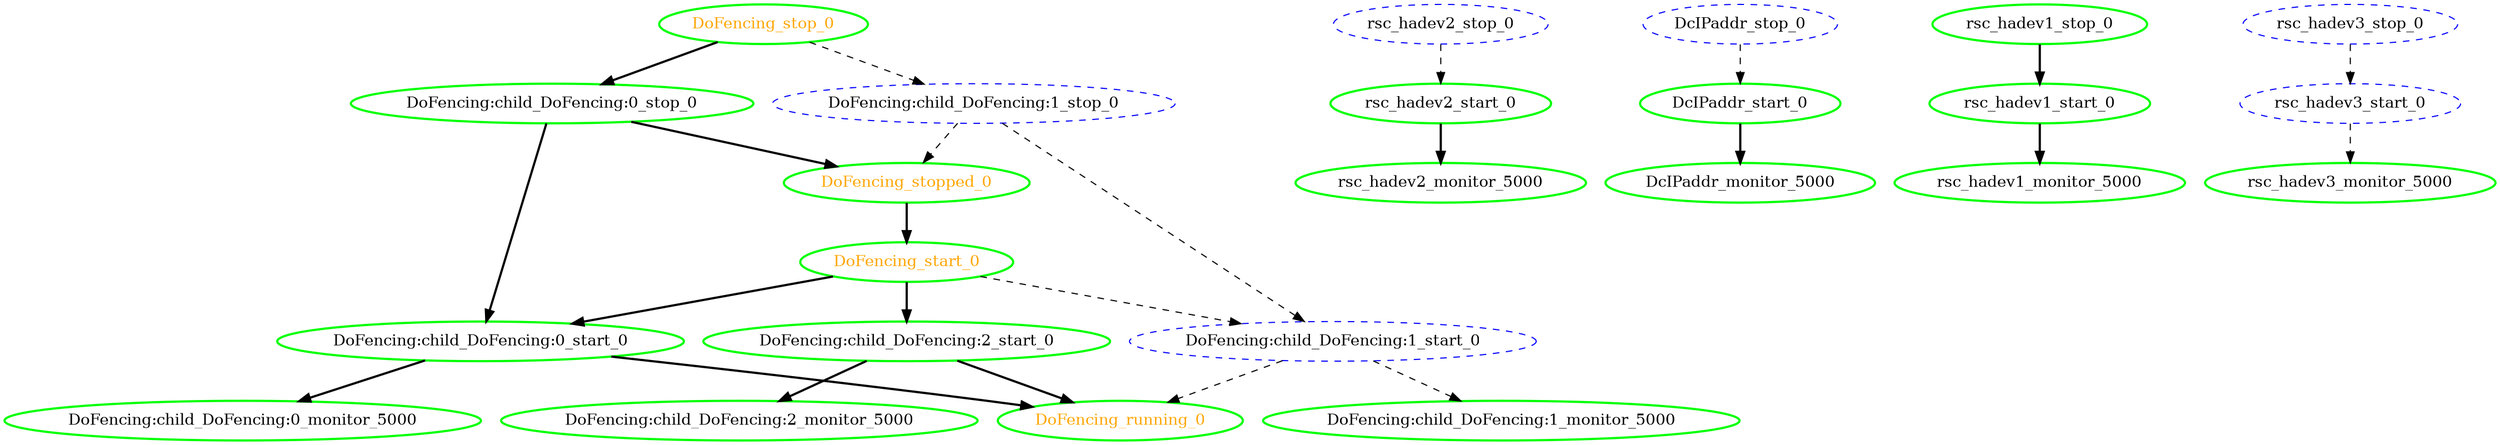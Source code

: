 digraph "g" {
	size = "30,30"
"DoFencing:child_DoFencing:0_monitor_5000" [ tooltip="hadev1" style=bold color="green" fontcolor="black" ]
"rsc_hadev2_start_0" [ tooltip="hadev2" style=bold color="green" fontcolor="black" ]
"DcIPaddr_start_0" [ tooltip="hadev2" style=bold color="green" fontcolor="black" ]
"rsc_hadev1_monitor_5000" [ tooltip="hadev1" style=bold color="green" fontcolor="black" ]
"DoFencing:child_DoFencing:1_monitor_5000" [ tooltip="hadev3" style=bold color="green" fontcolor="black" ]
"rsc_hadev3_monitor_5000" [ tooltip="hadev3" style=bold color="green" fontcolor="black" ]
"DcIPaddr_stop_0" [ style="dashed" color="blue" fontcolor="black" ]
"DcIPaddr_monitor_5000" [ tooltip="hadev2" style=bold color="green" fontcolor="black" ]
"rsc_hadev1_stop_0" [ tooltip="hadev3" style=bold color="green" fontcolor="black" ]
"rsc_hadev1_start_0" [ tooltip="hadev1" style=bold color="green" fontcolor="black" ]
"rsc_hadev2_stop_0" [ style="dashed" color="blue" fontcolor="black" ]
"rsc_hadev2_monitor_5000" [ tooltip="hadev2" style=bold color="green" fontcolor="black" ]
"rsc_hadev3_stop_0" [ style="dashed" color="blue" fontcolor="black" ]
"rsc_hadev3_start_0" [ style="dashed" color="blue" fontcolor="black" ]
"DoFencing:child_DoFencing:0_stop_0" [ tooltip="hadev2" style=bold color="green" fontcolor="black" ]
"DoFencing:child_DoFencing:0_start_0" [ tooltip="hadev1" style=bold color="green" fontcolor="black" ]
"DoFencing:child_DoFencing:1_stop_0" [ style="dashed" color="blue" fontcolor="black" ]
"DoFencing:child_DoFencing:1_start_0" [ style="dashed" color="blue" fontcolor="black" ]
"DoFencing:child_DoFencing:2_start_0" [ tooltip="hadev2" style=bold color="green" fontcolor="black" ]
"DoFencing:child_DoFencing:2_monitor_5000" [ tooltip="hadev2" style=bold color="green" fontcolor="black" ]
"DoFencing_start_0" [ tooltip="" style=bold color="green" fontcolor="orange" ]
"DoFencing_running_0" [ tooltip="" style=bold color="green" fontcolor="orange" ]
"DoFencing_stop_0" [ tooltip="" style=bold color="green" fontcolor="orange" ]
"DoFencing_stopped_0" [ tooltip="" style=bold color="green" fontcolor="orange" ]
"DoFencing:child_DoFencing:0_start_0" -> "DoFencing:child_DoFencing:0_monitor_5000" [ style = bold]
"rsc_hadev2_stop_0" -> "rsc_hadev2_start_0" [ style = dashed]
"DcIPaddr_stop_0" -> "DcIPaddr_start_0" [ style = dashed]
"rsc_hadev1_start_0" -> "rsc_hadev1_monitor_5000" [ style = bold]
"DoFencing:child_DoFencing:1_start_0" -> "DoFencing:child_DoFencing:1_monitor_5000" [ style = dashed]
"rsc_hadev3_start_0" -> "rsc_hadev3_monitor_5000" [ style = dashed]
"DcIPaddr_start_0" -> "DcIPaddr_monitor_5000" [ style = bold]
"rsc_hadev1_stop_0" -> "rsc_hadev1_start_0" [ style = bold]
"rsc_hadev2_start_0" -> "rsc_hadev2_monitor_5000" [ style = bold]
"rsc_hadev3_stop_0" -> "rsc_hadev3_start_0" [ style = dashed]
"DoFencing_stop_0" -> "DoFencing:child_DoFencing:0_stop_0" [ style = bold]
"DoFencing:child_DoFencing:0_stop_0" -> "DoFencing:child_DoFencing:0_start_0" [ style = bold]
"DoFencing_start_0" -> "DoFencing:child_DoFencing:0_start_0" [ style = bold]
"DoFencing_stop_0" -> "DoFencing:child_DoFencing:1_stop_0" [ style = dashed]
"DoFencing:child_DoFencing:1_stop_0" -> "DoFencing:child_DoFencing:1_start_0" [ style = dashed]
"DoFencing_start_0" -> "DoFencing:child_DoFencing:1_start_0" [ style = dashed]
"DoFencing_start_0" -> "DoFencing:child_DoFencing:2_start_0" [ style = bold]
"DoFencing:child_DoFencing:2_start_0" -> "DoFencing:child_DoFencing:2_monitor_5000" [ style = bold]
"DoFencing_stopped_0" -> "DoFencing_start_0" [ style = bold]
"DoFencing:child_DoFencing:0_start_0" -> "DoFencing_running_0" [ style = bold]
"DoFencing:child_DoFencing:1_start_0" -> "DoFencing_running_0" [ style = dashed]
"DoFencing:child_DoFencing:2_start_0" -> "DoFencing_running_0" [ style = bold]
"DoFencing:child_DoFencing:0_stop_0" -> "DoFencing_stopped_0" [ style = bold]
"DoFencing:child_DoFencing:1_stop_0" -> "DoFencing_stopped_0" [ style = dashed]
}
